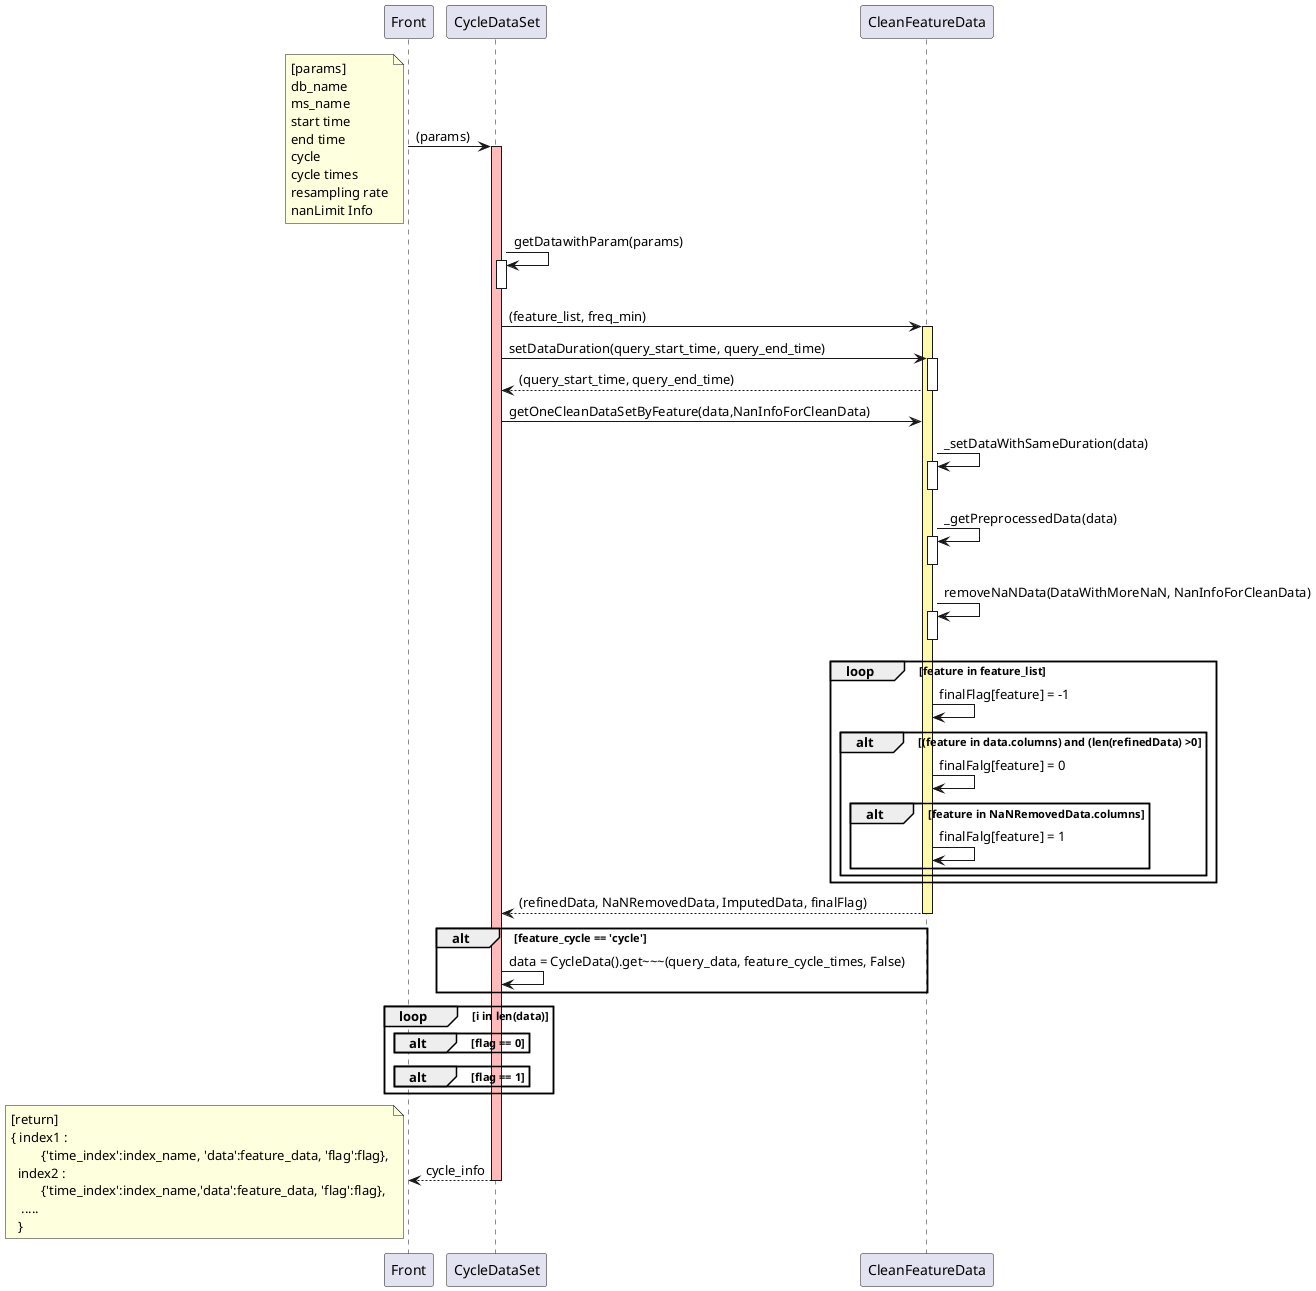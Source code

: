 @startuml CycleDataSet

' 한줄 주석
/' 여러줄 주석 '/
' 실행 -> alt + D

' FrontEnd
Front -> CycleDataSet : (params)
activate CycleDataSet #FFBBBB

note left
  [params]
  db_name
  ms_name
  start time
  end time
  cycle
  cycle times
  resampling rate
  nanLimit Info
end note

' REST API
' BackEnd
' dataCycleExploration.py - CycleDataSet
CycleDataSet -> CycleDataSet : getDatawithParam(params)
activate CycleDataSet
deactivate CycleDataSet

' clean_feature_data - CleanFeatureData
CycleDataSet -> CleanFeatureData : (feature_list, freq_min)
activate CleanFeatureData #FFFAAA

CycleDataSet -> CleanFeatureData : setDataDuration(query_start_time, query_end_time)
activate CleanFeatureData

CleanFeatureData --> CycleDataSet : (query_start_time, query_end_time)
deactivate CleanFeatureData


CycleDataSet -> CleanFeatureData : getOneCleanDataSetByFeature(data,NanInfoForCleanData)

CleanFeatureData -> CleanFeatureData : _setDataWithSameDuration(data)
activate CleanFeatureData
deactivate CleanFeatureData

CleanFeatureData -> CleanFeatureData : _getPreprocessedData(data)
activate CleanFeatureData
deactivate CleanFeatureData

CleanFeatureData -> CleanFeatureData : removeNaNData(DataWithMoreNaN, NanInfoForCleanData)
activate CleanFeatureData
deactivate CleanFeatureData



loop feature in feature_list
   CleanFeatureData -> CleanFeatureData: finalFlag[feature] = -1
   alt (feature in data.columns) and (len(refinedData) >0
      CleanFeatureData -> CleanFeatureData : finalFalg[feature] = 0
      alt feature in NaNRemovedData.columns
         CleanFeatureData -> CleanFeatureData : finalFalg[feature] = 1
      end
   end
end


' dataCycleExploration.py - CycleDataSet
CleanFeatureData --> CycleDataSet : (refinedData, NaNRemovedData, ImputedData, finalFlag)
deactivate CleanFeatureData

alt feature_cycle == 'cycle'
   CycleDataSet -> CycleDataSet : data = CycleData().get~~~(query_data, feature_cycle_times, False)
end

loop i in len(data)
   alt flag == 0
   end
   alt flag == 1
   end
end


CycleDataSet --> Front : cycle_info
deactivate CycleDataSet

note left
  [return]
  { index1 :
           {'time_index':index_name, 'data':feature_data, 'flag':flag},
    index2 : 
           {'time_index':index_name,'data':feature_data, 'flag':flag},
     .....
    }
end note

@enduml